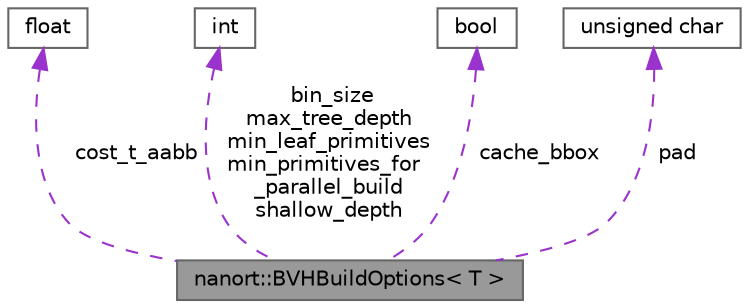 digraph "nanort::BVHBuildOptions&lt; T &gt;"
{
 // LATEX_PDF_SIZE
  bgcolor="transparent";
  edge [fontname=Helvetica,fontsize=10,labelfontname=Helvetica,labelfontsize=10];
  node [fontname=Helvetica,fontsize=10,shape=box,height=0.2,width=0.4];
  Node1 [label="nanort::BVHBuildOptions\< T \>",height=0.2,width=0.4,color="gray40", fillcolor="grey60", style="filled", fontcolor="black",tooltip="BVH build option."];
  Node2 -> Node1 [dir="back",color="darkorchid3",style="dashed",label=" cost_t_aabb" ];
  Node2 [label="float",height=0.2,width=0.4,color="gray40", fillcolor="white", style="filled",tooltip=" "];
  Node3 -> Node1 [dir="back",color="darkorchid3",style="dashed",label=" bin_size\nmax_tree_depth\nmin_leaf_primitives\nmin_primitives_for\l_parallel_build\nshallow_depth" ];
  Node3 [label="int",height=0.2,width=0.4,color="gray40", fillcolor="white", style="filled",tooltip=" "];
  Node4 -> Node1 [dir="back",color="darkorchid3",style="dashed",label=" cache_bbox" ];
  Node4 [label="bool",height=0.2,width=0.4,color="gray40", fillcolor="white", style="filled",tooltip=" "];
  Node5 -> Node1 [dir="back",color="darkorchid3",style="dashed",label=" pad" ];
  Node5 [label="unsigned char",height=0.2,width=0.4,color="gray40", fillcolor="white", style="filled",tooltip=" "];
}
